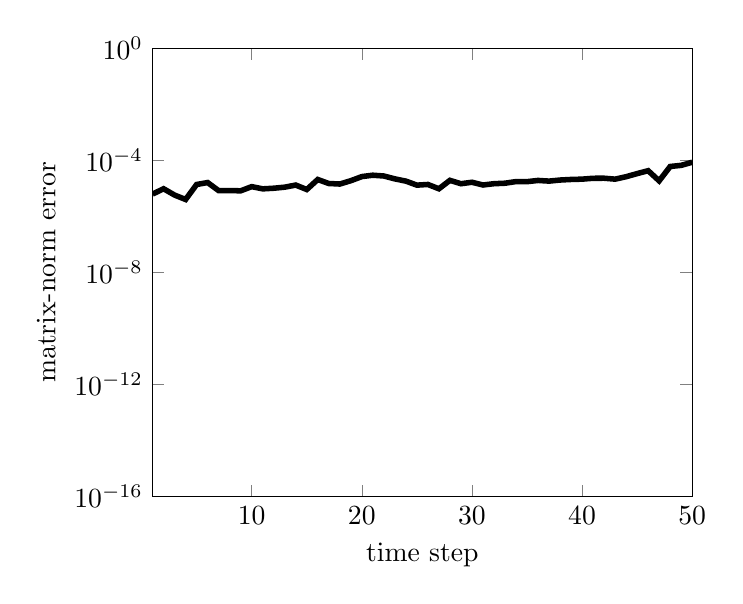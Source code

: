 \begin{tikzpicture}[]
\begin{axis}[ylabel = {matrix-norm error}, xmin = {1.0}, xmax = {50}, axis equal image = {false}, ymax = {1.0}, ymode = {log}, xlabel = {time step}, hide axis = {false}, ymin = {1.0e-16}]\addplot+ [mark = {}, color=black, line width = 2pt]coordinates {
(1.0, 6.205e-6)
(2.0, 9.604e-6)
(3.0, 5.711e-6)
(4.0, 3.976e-6)
(5.0, 1.362e-5)
(6.0, 1.598e-5)
(7.0, 8.239e-6)
(8.0, 8.274e-6)
(9.0, 8.104e-6)
(10.0, 1.143e-5)
(11.0, 9.522e-6)
(12.0, 1.003e-5)
(13.0, 1.094e-5)
(14.0, 1.301e-5)
(15.0, 9.013e-6)
(16.0, 2.053e-5)
(17.0, 1.479e-5)
(18.0, 1.416e-5)
(19.0, 1.86e-5)
(20.0, 2.61e-5)
(21.0, 2.923e-5)
(22.0, 2.738e-5)
(23.0, 2.162e-5)
(24.0, 1.799e-5)
(25.0, 1.293e-5)
(26.0, 1.365e-5)
(27.0, 9.59e-6)
(28.0, 1.915e-5)
(29.0, 1.453e-5)
(30.0, 1.637e-5)
(31.0, 1.308e-5)
(32.0, 1.455e-5)
(33.0, 1.514e-5)
(34.0, 1.733e-5)
(35.0, 1.721e-5)
(36.0, 1.902e-5)
(37.0, 1.8e-5)
(38.0, 1.966e-5)
(39.0, 2.061e-5)
(40.0, 2.114e-5)
(41.0, 2.272e-5)
(42.0, 2.282e-5)
(43.0, 2.116e-5)
(44.0, 2.586e-5)
(45.0, 3.337e-5)
(46.0, 4.237e-5)
(47.0, 1.839e-5)
(48.0, 5.984e-5)
(49.0, 6.576e-5)
(50.0, 8.481e-5)
};
\end{axis}

\end{tikzpicture}
